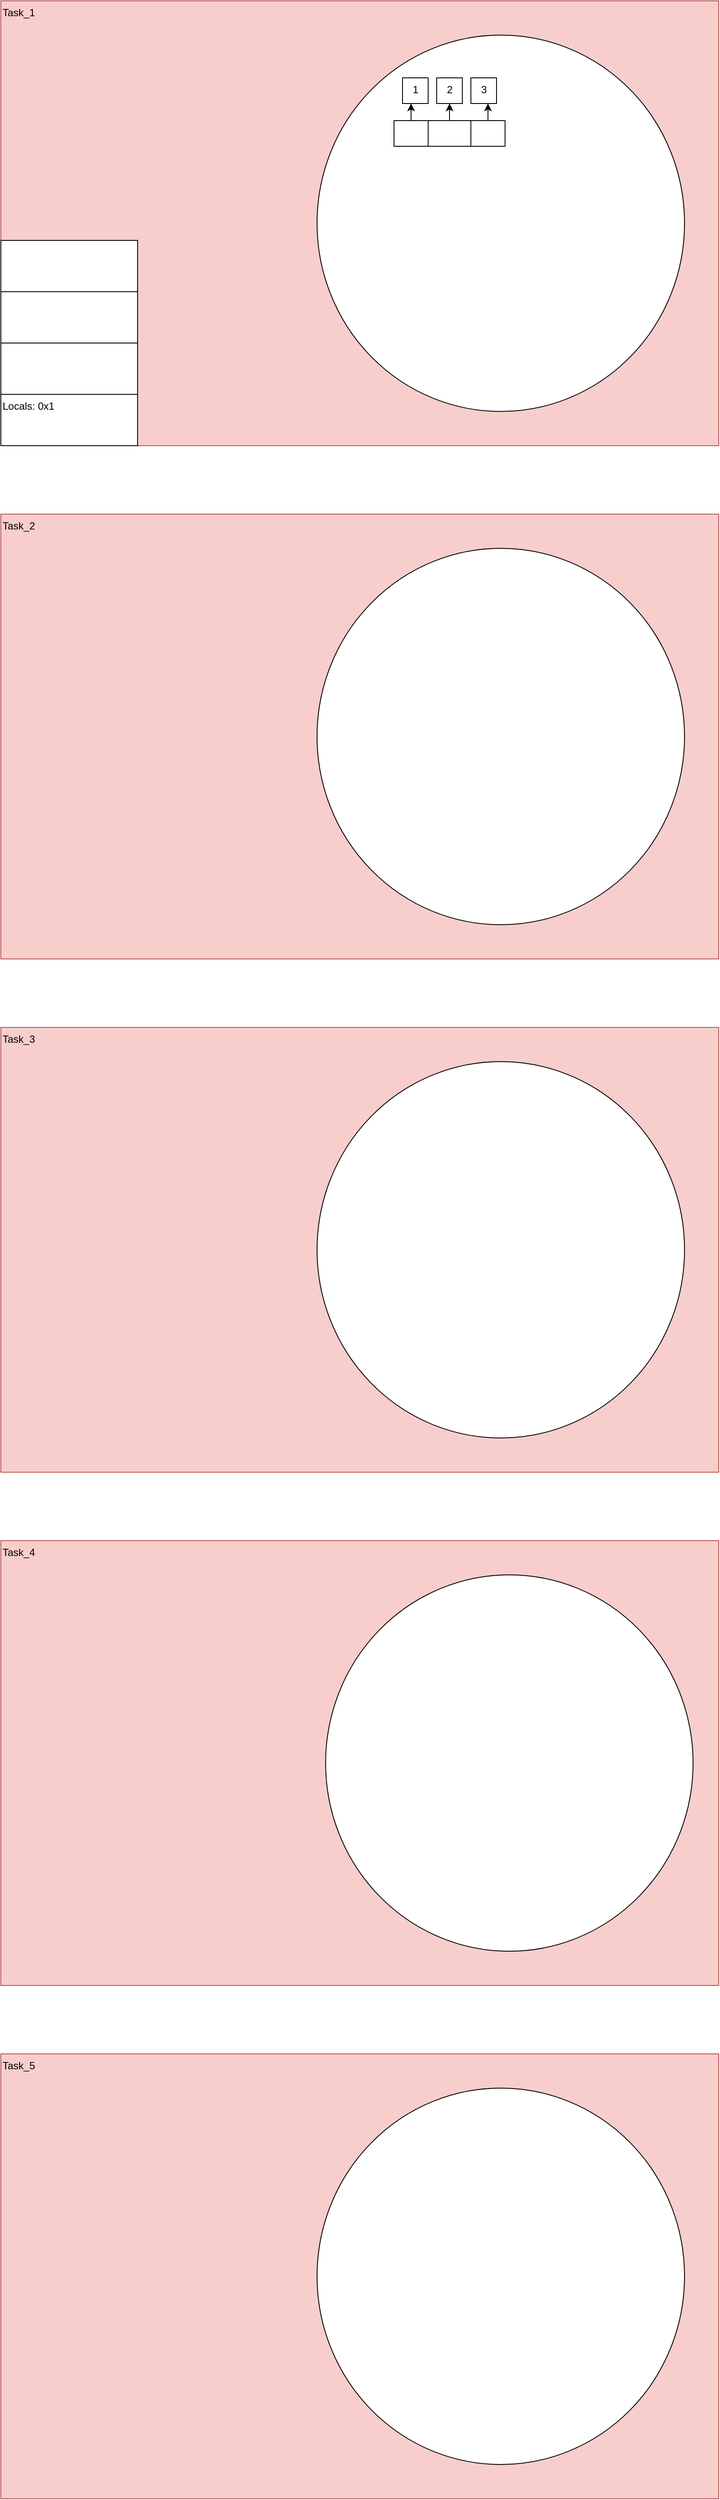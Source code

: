 <mxfile version="24.0.7" type="github">
  <diagram name="Page-1" id="YxQY53uUTO5EtvbG5jYU">
    <mxGraphModel dx="398" dy="215" grid="1" gridSize="10" guides="1" tooltips="1" connect="1" arrows="1" fold="1" page="1" pageScale="1" pageWidth="850" pageHeight="1100" math="0" shadow="0">
      <root>
        <mxCell id="0" />
        <mxCell id="1" parent="0" />
        <mxCell id="ncwnmVmGd86UKrCinJvC-3" value="" style="rounded=0;whiteSpace=wrap;html=1;fillColor=#f8cecc;strokeColor=#b85450;" vertex="1" parent="1">
          <mxGeometry x="40" y="40" width="840" height="520" as="geometry" />
        </mxCell>
        <mxCell id="ncwnmVmGd86UKrCinJvC-4" value="" style="rounded=0;whiteSpace=wrap;html=1;fillColor=#f8cecc;strokeColor=#b85450;" vertex="1" parent="1">
          <mxGeometry x="40" y="640" width="840" height="520" as="geometry" />
        </mxCell>
        <mxCell id="ncwnmVmGd86UKrCinJvC-5" value="" style="rounded=0;whiteSpace=wrap;html=1;fillColor=#f8cecc;strokeColor=#b85450;" vertex="1" parent="1">
          <mxGeometry x="40" y="1240" width="840" height="520" as="geometry" />
        </mxCell>
        <mxCell id="ncwnmVmGd86UKrCinJvC-6" value="" style="rounded=0;whiteSpace=wrap;html=1;fillColor=#f8cecc;strokeColor=#b85450;" vertex="1" parent="1">
          <mxGeometry x="40" y="1840" width="840" height="520" as="geometry" />
        </mxCell>
        <mxCell id="ncwnmVmGd86UKrCinJvC-7" value="" style="rounded=0;whiteSpace=wrap;html=1;fillColor=#f8cecc;strokeColor=#b85450;" vertex="1" parent="1">
          <mxGeometry x="40" y="2440" width="840" height="520" as="geometry" />
        </mxCell>
        <mxCell id="ncwnmVmGd86UKrCinJvC-8" value="" style="ellipse;whiteSpace=wrap;html=1;" vertex="1" parent="1">
          <mxGeometry x="410" y="80" width="430" height="440" as="geometry" />
        </mxCell>
        <mxCell id="ncwnmVmGd86UKrCinJvC-9" value="" style="rounded=0;whiteSpace=wrap;html=1;" vertex="1" parent="1">
          <mxGeometry x="40" y="500" width="160" height="60" as="geometry" />
        </mxCell>
        <mxCell id="ncwnmVmGd86UKrCinJvC-10" value="" style="rounded=0;whiteSpace=wrap;html=1;" vertex="1" parent="1">
          <mxGeometry x="40" y="440" width="160" height="60" as="geometry" />
        </mxCell>
        <mxCell id="ncwnmVmGd86UKrCinJvC-11" value="" style="rounded=0;whiteSpace=wrap;html=1;" vertex="1" parent="1">
          <mxGeometry x="40" y="380" width="160" height="60" as="geometry" />
        </mxCell>
        <mxCell id="ncwnmVmGd86UKrCinJvC-12" value="" style="rounded=0;whiteSpace=wrap;html=1;" vertex="1" parent="1">
          <mxGeometry x="40" y="320" width="160" height="60" as="geometry" />
        </mxCell>
        <mxCell id="ncwnmVmGd86UKrCinJvC-13" value="Locals: 0x1" style="text;html=1;whiteSpace=wrap;overflow=hidden;rounded=0;" vertex="1" parent="1">
          <mxGeometry x="40" y="500" width="160" height="60" as="geometry" />
        </mxCell>
        <mxCell id="ncwnmVmGd86UKrCinJvC-14" value="Task_1" style="text;html=1;whiteSpace=wrap;overflow=hidden;rounded=0;" vertex="1" parent="1">
          <mxGeometry x="40" y="40" width="160" height="60" as="geometry" />
        </mxCell>
        <mxCell id="ncwnmVmGd86UKrCinJvC-15" value="Task_2" style="text;html=1;whiteSpace=wrap;overflow=hidden;rounded=0;" vertex="1" parent="1">
          <mxGeometry x="40" y="640" width="160" height="60" as="geometry" />
        </mxCell>
        <mxCell id="ncwnmVmGd86UKrCinJvC-16" value="&lt;div&gt;Task_3&lt;/div&gt;&lt;div&gt;&lt;br&gt;&lt;/div&gt;" style="text;html=1;whiteSpace=wrap;overflow=hidden;rounded=0;" vertex="1" parent="1">
          <mxGeometry x="40" y="1240" width="160" height="60" as="geometry" />
        </mxCell>
        <mxCell id="ncwnmVmGd86UKrCinJvC-17" value="&lt;div&gt;Task_4&lt;/div&gt;&lt;div&gt;&lt;br&gt;&lt;/div&gt;" style="text;html=1;whiteSpace=wrap;overflow=hidden;rounded=0;" vertex="1" parent="1">
          <mxGeometry x="40" y="1840" width="160" height="60" as="geometry" />
        </mxCell>
        <mxCell id="ncwnmVmGd86UKrCinJvC-18" value="&lt;div&gt;Task_5&lt;/div&gt;&lt;div&gt;&lt;br&gt;&lt;/div&gt;" style="text;html=1;whiteSpace=wrap;overflow=hidden;rounded=0;" vertex="1" parent="1">
          <mxGeometry x="40" y="2440" width="160" height="60" as="geometry" />
        </mxCell>
        <mxCell id="ncwnmVmGd86UKrCinJvC-19" value="" style="ellipse;whiteSpace=wrap;html=1;" vertex="1" parent="1">
          <mxGeometry x="410" y="680" width="430" height="440" as="geometry" />
        </mxCell>
        <mxCell id="ncwnmVmGd86UKrCinJvC-20" value="" style="ellipse;whiteSpace=wrap;html=1;" vertex="1" parent="1">
          <mxGeometry x="410" y="1280" width="430" height="440" as="geometry" />
        </mxCell>
        <mxCell id="ncwnmVmGd86UKrCinJvC-21" value="" style="ellipse;whiteSpace=wrap;html=1;" vertex="1" parent="1">
          <mxGeometry x="420" y="1880" width="430" height="440" as="geometry" />
        </mxCell>
        <mxCell id="ncwnmVmGd86UKrCinJvC-22" value="" style="ellipse;whiteSpace=wrap;html=1;" vertex="1" parent="1">
          <mxGeometry x="410" y="2480" width="430" height="440" as="geometry" />
        </mxCell>
        <mxCell id="ncwnmVmGd86UKrCinJvC-23" value="" style="rounded=0;whiteSpace=wrap;html=1;" vertex="1" parent="1">
          <mxGeometry x="510" y="130" width="30" height="30" as="geometry" />
        </mxCell>
        <mxCell id="ncwnmVmGd86UKrCinJvC-24" value="" style="rounded=0;whiteSpace=wrap;html=1;" vertex="1" parent="1">
          <mxGeometry x="550" y="130" width="30" height="30" as="geometry" />
        </mxCell>
        <mxCell id="ncwnmVmGd86UKrCinJvC-25" value="" style="rounded=0;whiteSpace=wrap;html=1;" vertex="1" parent="1">
          <mxGeometry x="590" y="130" width="30" height="30" as="geometry" />
        </mxCell>
        <mxCell id="ncwnmVmGd86UKrCinJvC-33" style="edgeStyle=orthogonalEdgeStyle;rounded=0;orthogonalLoop=1;jettySize=auto;html=1;entryX=0.5;entryY=1;entryDx=0;entryDy=0;" edge="1" parent="1" source="ncwnmVmGd86UKrCinJvC-27" target="ncwnmVmGd86UKrCinJvC-24">
          <mxGeometry relative="1" as="geometry" />
        </mxCell>
        <mxCell id="ncwnmVmGd86UKrCinJvC-27" value="" style="rounded=0;whiteSpace=wrap;html=1;" vertex="1" parent="1">
          <mxGeometry x="540" y="180" width="50" height="30" as="geometry" />
        </mxCell>
        <mxCell id="ncwnmVmGd86UKrCinJvC-28" value="" style="rounded=0;whiteSpace=wrap;html=1;" vertex="1" parent="1">
          <mxGeometry x="590" y="180" width="40" height="30" as="geometry" />
        </mxCell>
        <mxCell id="ncwnmVmGd86UKrCinJvC-32" style="edgeStyle=orthogonalEdgeStyle;rounded=0;orthogonalLoop=1;jettySize=auto;html=1;" edge="1" parent="1" source="ncwnmVmGd86UKrCinJvC-30">
          <mxGeometry relative="1" as="geometry">
            <mxPoint x="520" y="160" as="targetPoint" />
          </mxGeometry>
        </mxCell>
        <mxCell id="ncwnmVmGd86UKrCinJvC-30" value="" style="rounded=0;whiteSpace=wrap;html=1;" vertex="1" parent="1">
          <mxGeometry x="500" y="180" width="40" height="30" as="geometry" />
        </mxCell>
        <mxCell id="ncwnmVmGd86UKrCinJvC-34" style="edgeStyle=orthogonalEdgeStyle;rounded=0;orthogonalLoop=1;jettySize=auto;html=1;entryX=0.696;entryY=1.028;entryDx=0;entryDy=0;entryPerimeter=0;" edge="1" parent="1" source="ncwnmVmGd86UKrCinJvC-28" target="ncwnmVmGd86UKrCinJvC-25">
          <mxGeometry relative="1" as="geometry" />
        </mxCell>
        <mxCell id="ncwnmVmGd86UKrCinJvC-35" value="1" style="text;html=1;whiteSpace=wrap;overflow=hidden;rounded=0;" vertex="1" parent="1">
          <mxGeometry x="520" y="130" width="20" height="20" as="geometry" />
        </mxCell>
        <mxCell id="ncwnmVmGd86UKrCinJvC-36" value="2" style="text;html=1;whiteSpace=wrap;overflow=hidden;rounded=0;" vertex="1" parent="1">
          <mxGeometry x="560" y="130" width="20" height="20" as="geometry" />
        </mxCell>
        <mxCell id="ncwnmVmGd86UKrCinJvC-37" value="3" style="text;html=1;whiteSpace=wrap;overflow=hidden;rounded=0;" vertex="1" parent="1">
          <mxGeometry x="600" y="130" width="20" height="20" as="geometry" />
        </mxCell>
      </root>
    </mxGraphModel>
  </diagram>
</mxfile>
